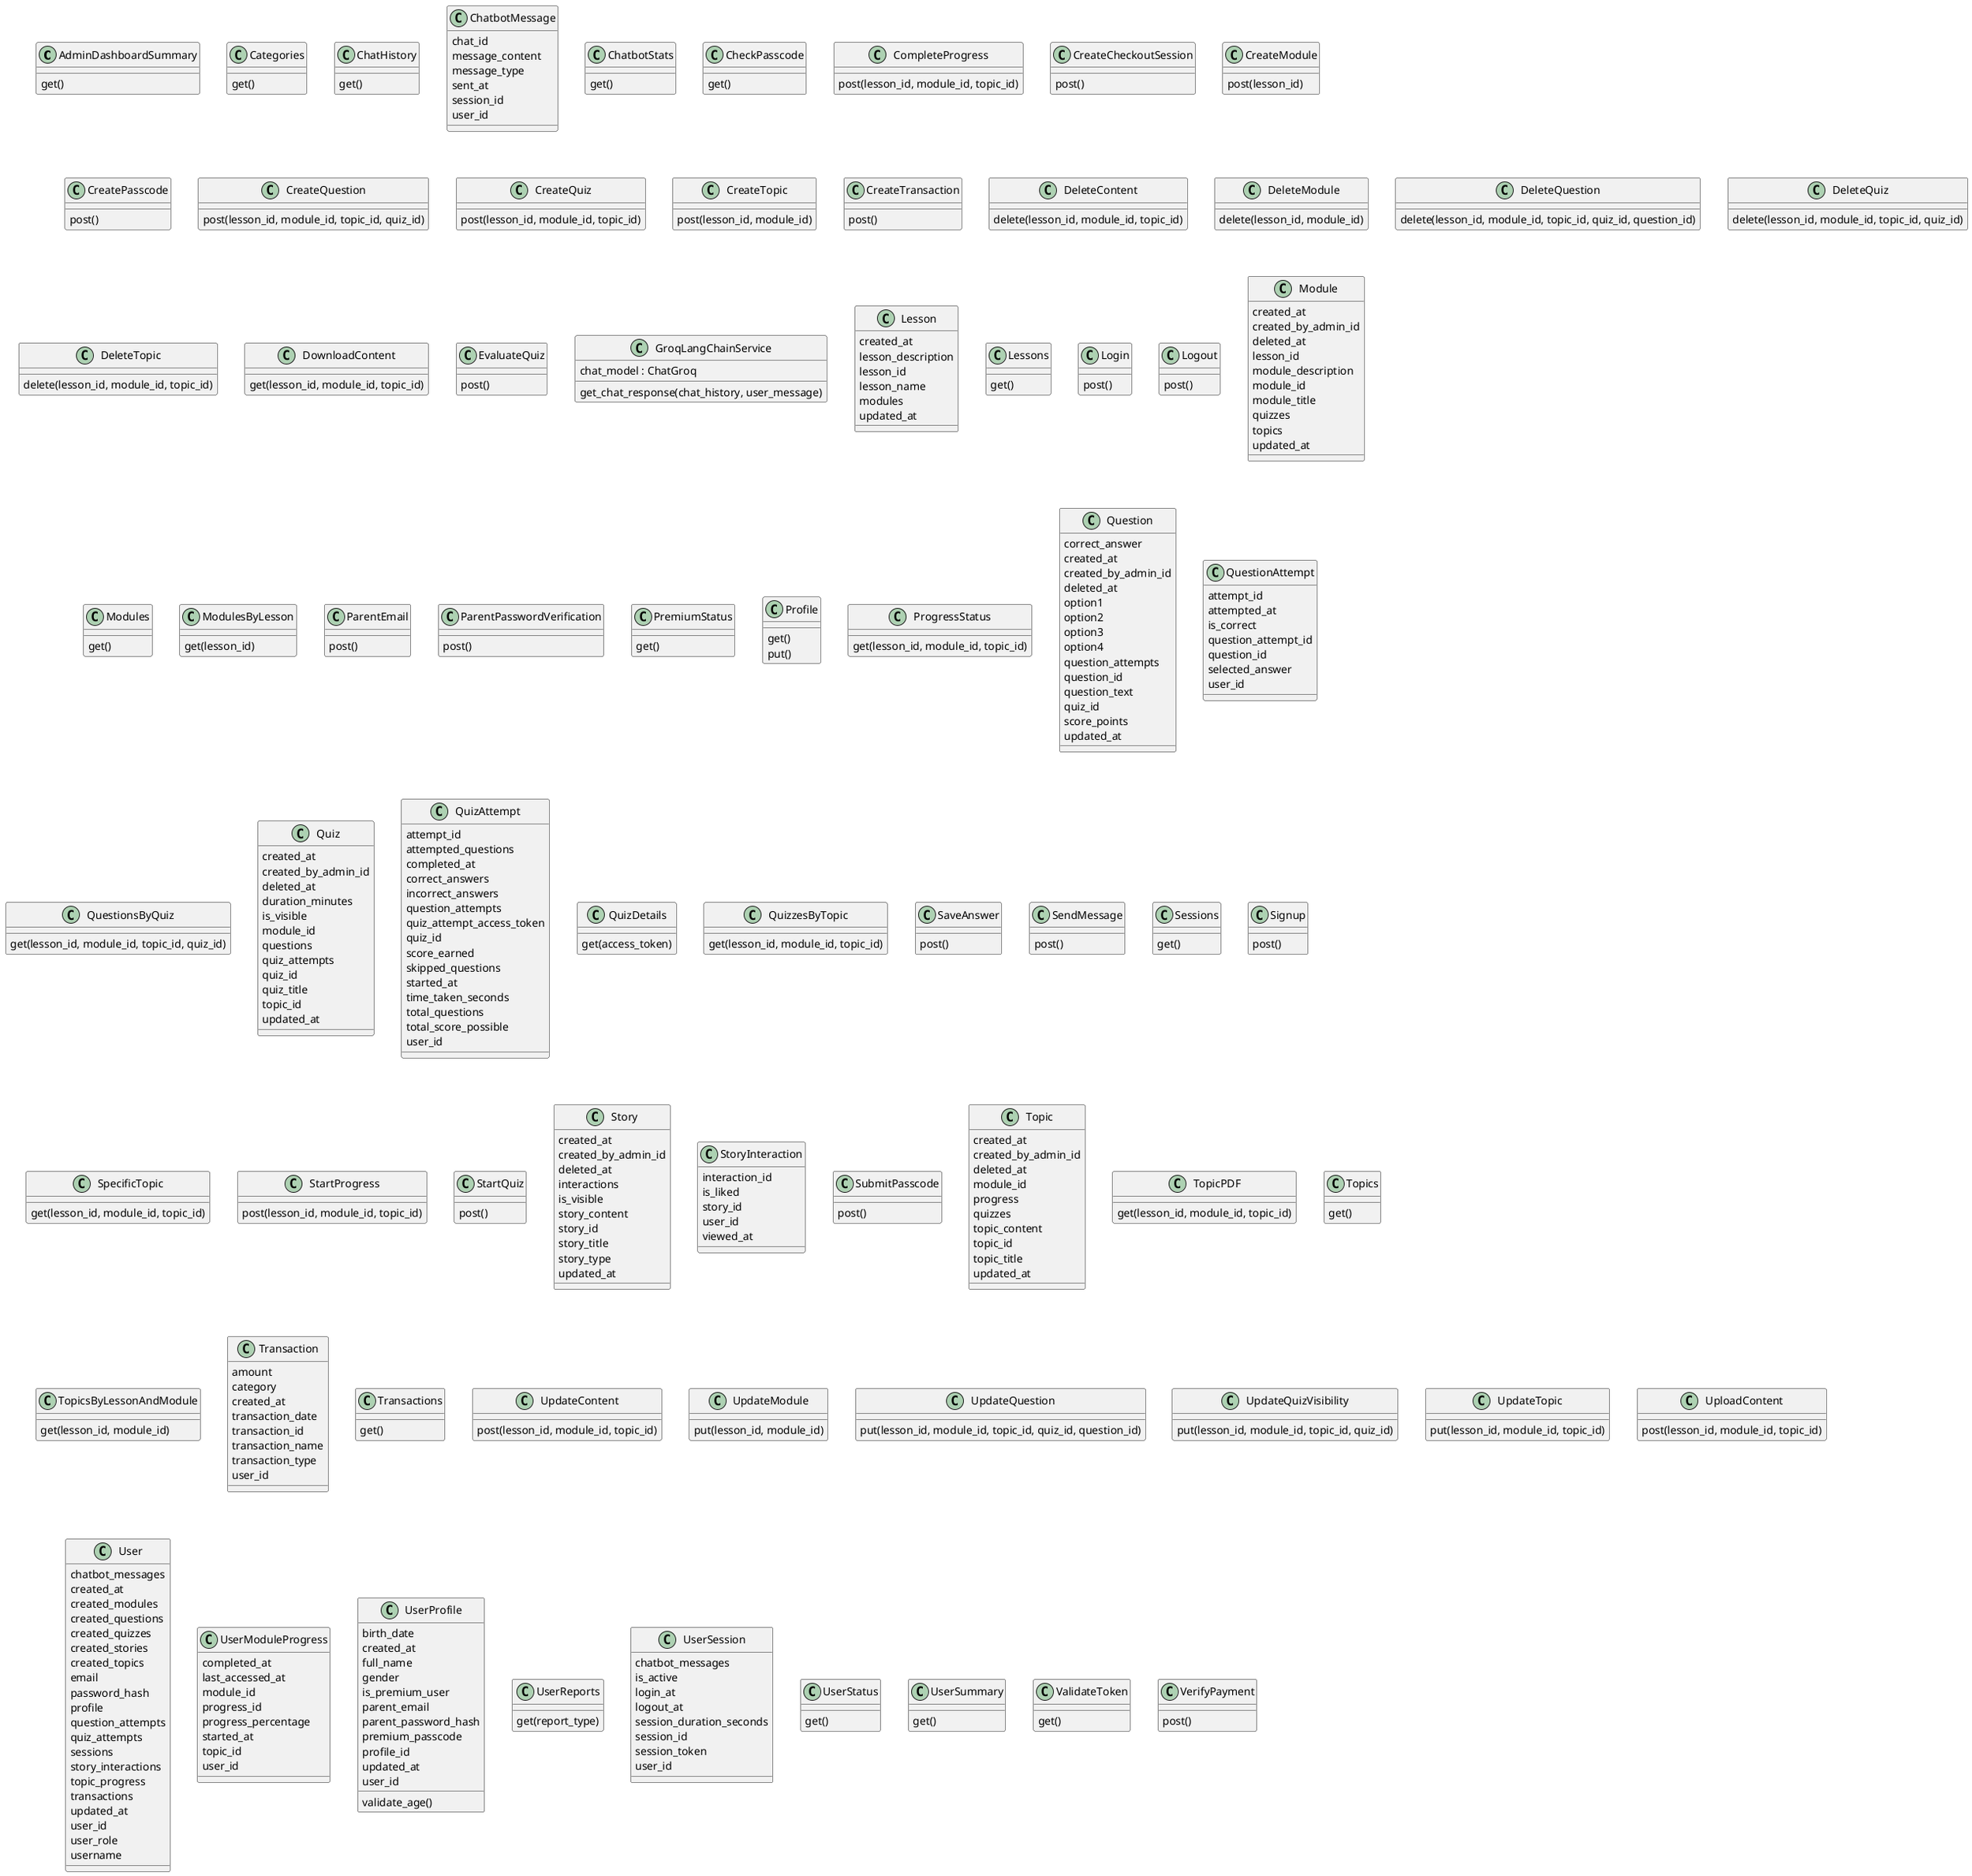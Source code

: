 @startuml classes_Diagram
set namespaceSeparator none
class "AdminDashboardSummary" as routes.summary.AdminDashboardSummary {
  get()
}
class "Categories" as routes.expense.Categories {
  get()
}
class "ChatHistory" as routes.chatbot.ChatHistory {
  get()
}
class "ChatbotMessage" as model.ChatbotMessage {
  chat_id
  message_content
  message_type
  sent_at
  session_id
  user_id
}
class "ChatbotStats" as routes.chatbot.ChatbotStats {
  get()
}
class "CheckPasscode" as routes.expense.CheckPasscode {
  get()
}
class "CompleteProgress" as routes.topic.CompleteProgress {
  post(lesson_id, module_id, topic_id)
}
class "CreateCheckoutSession" as routes.user_payment.CreateCheckoutSession {
  post()
}
class "CreateModule" as routes.module.CreateModule {
  post(lesson_id)
}
class "CreatePasscode" as routes.expense.CreatePasscode {
  post()
}
class "CreateQuestion" as routes.quiz.CreateQuestion {
  post(lesson_id, module_id, topic_id, quiz_id)
}
class "CreateQuiz" as routes.quiz.CreateQuiz {
  post(lesson_id, module_id, topic_id)
}
class "CreateTopic" as routes.topic.CreateTopic {
  post(lesson_id, module_id)
}
class "CreateTransaction" as routes.expense.CreateTransaction {
  post()
}
class "DeleteContent" as routes.topic.DeleteContent {
  delete(lesson_id, module_id, topic_id)
}
class "DeleteModule" as routes.module.DeleteModule {
  delete(lesson_id, module_id)
}
class "DeleteQuestion" as routes.quiz.DeleteQuestion {
  delete(lesson_id, module_id, topic_id, quiz_id, question_id)
}
class "DeleteQuiz" as routes.quiz.DeleteQuiz {
  delete(lesson_id, module_id, topic_id, quiz_id)
}
class "DeleteTopic" as routes.topic.DeleteTopic {
  delete(lesson_id, module_id, topic_id)
}
class "DownloadContent" as routes.topic.DownloadContent {
  get(lesson_id, module_id, topic_id)
}
class "EvaluateQuiz" as routes.quiz.EvaluateQuiz {
  post()
}
class "GroqLangChainService" as routes.chatbot.GroqLangChainService {
  chat_model : ChatGroq
  get_chat_response(chat_history, user_message)
}
class "Lesson" as model.Lesson {
  created_at
  lesson_description
  lesson_id
  lesson_name
  modules
  updated_at
}
class "Lessons" as routes.lesson.Lessons {
  get()
}
class "Login" as routes.auth.Login {
  post()
}
class "Logout" as routes.auth.Logout {
  post()
}
class "Module" as model.Module {
  created_at
  created_by_admin_id
  deleted_at
  lesson_id
  module_description
  module_id
  module_title
  quizzes
  topics
  updated_at
}
class "Modules" as routes.module.Modules {
  get()
}
class "ModulesByLesson" as routes.module.ModulesByLesson {
  get(lesson_id)
}
class "ParentEmail" as routes.profile.ParentEmail {
  post()
}
class "ParentPasswordVerification" as routes.summary.ParentPasswordVerification {
  post()
}
class "PremiumStatus" as routes.profile.PremiumStatus {
  get()
}
class "Profile" as routes.profile.Profile {
  get()
  put()
}
class "ProgressStatus" as routes.topic.ProgressStatus {
  get(lesson_id, module_id, topic_id)
}
class "Question" as model.Question {
  correct_answer
  created_at
  created_by_admin_id
  deleted_at
  option1
  option2
  option3
  option4
  question_attempts
  question_id
  question_text
  quiz_id
  score_points
  updated_at
}
class "QuestionAttempt" as model.QuestionAttempt {
  attempt_id
  attempted_at
  is_correct
  question_attempt_id
  question_id
  selected_answer
  user_id
}
class "QuestionsByQuiz" as routes.quiz.QuestionsByQuiz {
  get(lesson_id, module_id, topic_id, quiz_id)
}
class "Quiz" as model.Quiz {
  created_at
  created_by_admin_id
  deleted_at
  duration_minutes
  is_visible
  module_id
  questions
  quiz_attempts
  quiz_id
  quiz_title
  topic_id
  updated_at
}
class "QuizAttempt" as model.QuizAttempt {
  attempt_id
  attempted_questions
  completed_at
  correct_answers
  incorrect_answers
  question_attempts
  quiz_attempt_access_token
  quiz_id
  score_earned
  skipped_questions
  started_at
  time_taken_seconds
  total_questions
  total_score_possible
  user_id
}
class "QuizDetails" as routes.quiz.QuizDetails {
  get(access_token)
}
class "QuizzesByTopic" as routes.quiz.QuizzesByTopic {
  get(lesson_id, module_id, topic_id)
}
class "SaveAnswer" as routes.quiz.SaveAnswer {
  post()
}
class "SendMessage" as routes.chatbot.SendMessage {
  post()
}
class "Sessions" as routes.profile.Sessions {
  get()
}
class "Signup" as routes.auth.Signup {
  post()
}
class "SpecificTopic" as routes.topic.SpecificTopic {
  get(lesson_id, module_id, topic_id)
}
class "StartProgress" as routes.topic.StartProgress {
  post(lesson_id, module_id, topic_id)
}
class "StartQuiz" as routes.quiz.StartQuiz {
  post()
}
class "Story" as model.Story {
  created_at
  created_by_admin_id
  deleted_at
  interactions
  is_visible
  story_content
  story_id
  story_title
  story_type
  updated_at
}
class "StoryInteraction" as model.StoryInteraction {
  interaction_id
  is_liked
  story_id
  user_id
  viewed_at
}
class "SubmitPasscode" as routes.expense.SubmitPasscode {
  post()
}
class "Topic" as model.Topic {
  created_at
  created_by_admin_id
  deleted_at
  module_id
  progress
  quizzes
  topic_content
  topic_id
  topic_title
  updated_at
}
class "TopicPDF" as routes.topic.TopicPDF {
  get(lesson_id, module_id, topic_id)
}
class "Topics" as routes.topic.Topics {
  get()
}
class "TopicsByLessonAndModule" as routes.topic.TopicsByLessonAndModule {
  get(lesson_id, module_id)
}
class "Transaction" as model.Transaction {
  amount
  category
  created_at
  transaction_date
  transaction_id
  transaction_name
  transaction_type
  user_id
}
class "Transactions" as routes.expense.Transactions {
  get()
}
class "UpdateContent" as routes.topic.UpdateContent {
  post(lesson_id, module_id, topic_id)
}
class "UpdateModule" as routes.module.UpdateModule {
  put(lesson_id, module_id)
}
class "UpdateQuestion" as routes.quiz.UpdateQuestion {
  put(lesson_id, module_id, topic_id, quiz_id, question_id)
}
class "UpdateQuizVisibility" as routes.quiz.UpdateQuizVisibility {
  put(lesson_id, module_id, topic_id, quiz_id)
}
class "UpdateTopic" as routes.topic.UpdateTopic {
  put(lesson_id, module_id, topic_id)
}
class "UploadContent" as routes.topic.UploadContent {
  post(lesson_id, module_id, topic_id)
}
class "User" as model.User {
  chatbot_messages
  created_at
  created_modules
  created_questions
  created_quizzes
  created_stories
  created_topics
  email
  password_hash
  profile
  question_attempts
  quiz_attempts
  sessions
  story_interactions
  topic_progress
  transactions
  updated_at
  user_id
  user_role
  username
}
class "UserModuleProgress" as model.UserModuleProgress {
  completed_at
  last_accessed_at
  module_id
  progress_id
  progress_percentage
  started_at
  topic_id
  user_id
}
class "UserProfile" as model.UserProfile {
  birth_date
  created_at
  full_name
  gender
  is_premium_user
  parent_email
  parent_password_hash
  premium_passcode
  profile_id
  updated_at
  user_id
  validate_age()
}
class "UserReports" as routes.summary.UserReports {
  get(report_type)
}
class "UserSession" as model.UserSession {
  chatbot_messages
  is_active
  login_at
  logout_at
  session_duration_seconds
  session_id
  session_token
  user_id
}
class "UserStatus" as routes.user_payment.UserStatus {
  get()
}
class "UserSummary" as routes.summary.UserSummary {
  get()
}
class "ValidateToken" as routes.auth.ValidateToken {
  get()
}
class "VerifyPayment" as routes.user_payment.VerifyPayment {
  post()
}
@enduml
